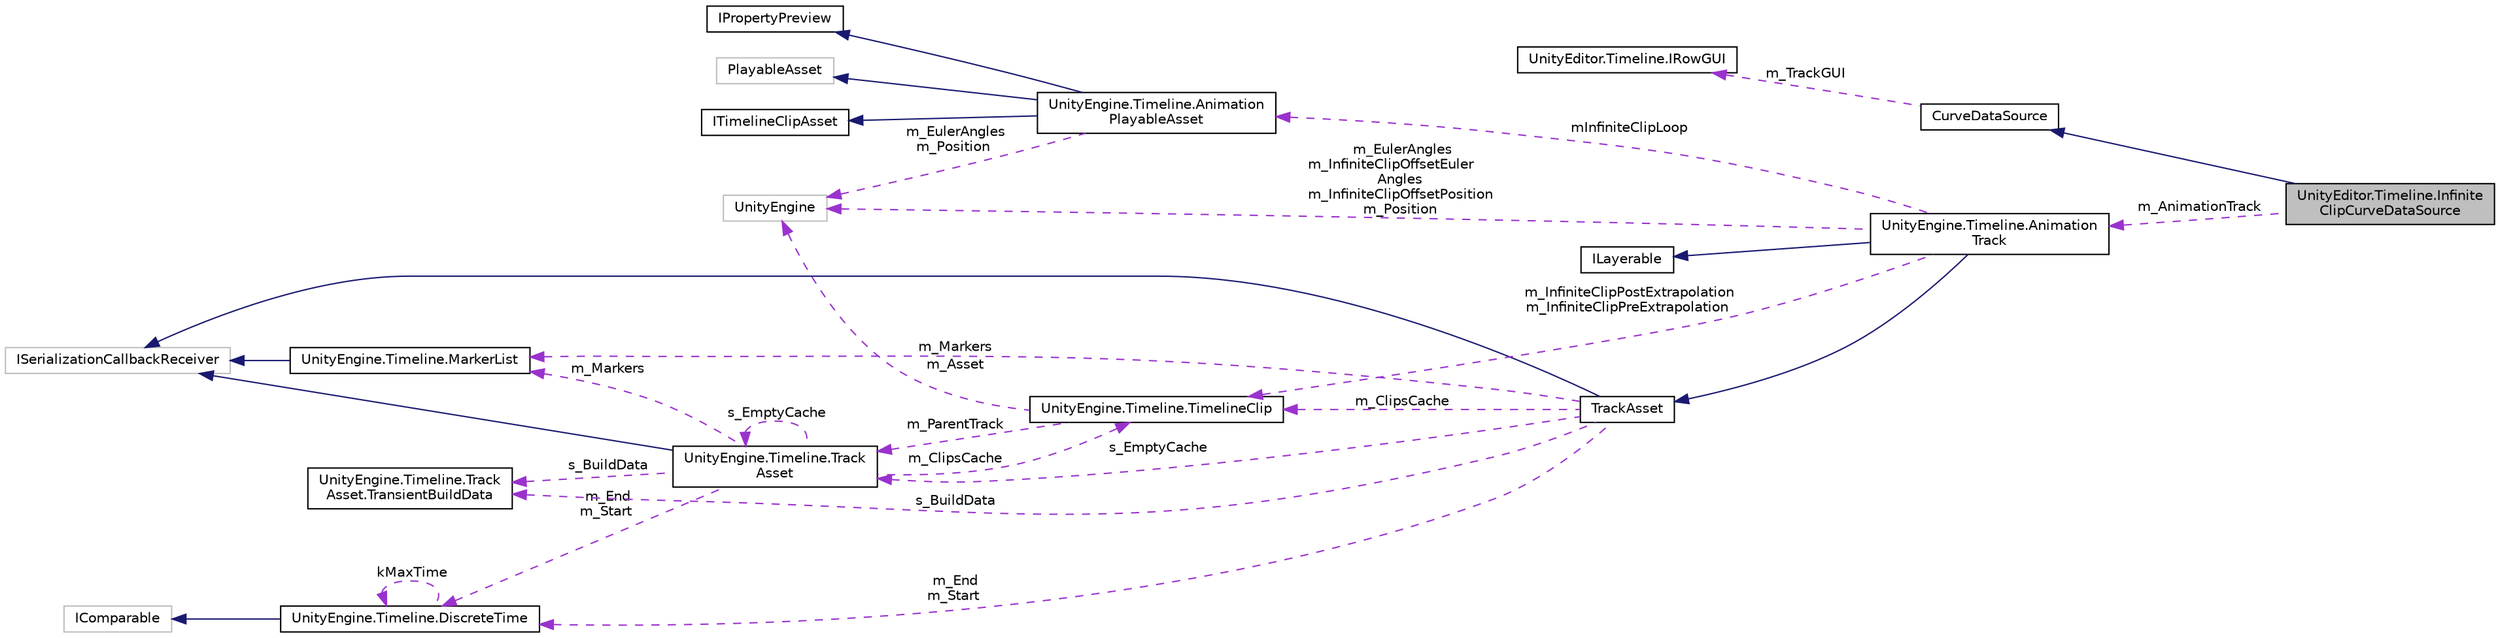 digraph "UnityEditor.Timeline.InfiniteClipCurveDataSource"
{
 // LATEX_PDF_SIZE
  edge [fontname="Helvetica",fontsize="10",labelfontname="Helvetica",labelfontsize="10"];
  node [fontname="Helvetica",fontsize="10",shape=record];
  rankdir="LR";
  Node1 [label="UnityEditor.Timeline.Infinite\lClipCurveDataSource",height=0.2,width=0.4,color="black", fillcolor="grey75", style="filled", fontcolor="black",tooltip=" "];
  Node2 -> Node1 [dir="back",color="midnightblue",fontsize="10",style="solid",fontname="Helvetica"];
  Node2 [label="CurveDataSource",height=0.2,width=0.4,color="black", fillcolor="white", style="filled",URL="$class_unity_editor_1_1_timeline_1_1_curve_data_source.html",tooltip=" "];
  Node3 -> Node2 [dir="back",color="darkorchid3",fontsize="10",style="dashed",label=" m_TrackGUI" ,fontname="Helvetica"];
  Node3 [label="UnityEditor.Timeline.IRowGUI",height=0.2,width=0.4,color="black", fillcolor="white", style="filled",URL="$interface_unity_editor_1_1_timeline_1_1_i_row_g_u_i.html",tooltip=" "];
  Node4 -> Node1 [dir="back",color="darkorchid3",fontsize="10",style="dashed",label=" m_AnimationTrack" ,fontname="Helvetica"];
  Node4 [label="UnityEngine.Timeline.Animation\lTrack",height=0.2,width=0.4,color="black", fillcolor="white", style="filled",URL="$class_unity_engine_1_1_timeline_1_1_animation_track.html",tooltip="A Timeline track used for playing back animations on an Animator."];
  Node5 -> Node4 [dir="back",color="midnightblue",fontsize="10",style="solid",fontname="Helvetica"];
  Node5 [label="TrackAsset",height=0.2,width=0.4,color="black", fillcolor="white", style="filled",URL="$class_unity_engine_1_1_timeline_1_1_track_asset.html",tooltip="A PlayableAsset representing a track inside a timeline."];
  Node6 -> Node5 [dir="back",color="midnightblue",fontsize="10",style="solid",fontname="Helvetica"];
  Node6 [label="ISerializationCallbackReceiver",height=0.2,width=0.4,color="grey75", fillcolor="white", style="filled",tooltip=" "];
  Node7 -> Node5 [dir="back",color="darkorchid3",fontsize="10",style="dashed",label=" m_Markers" ,fontname="Helvetica"];
  Node7 [label="UnityEngine.Timeline.MarkerList",height=0.2,width=0.4,color="black", fillcolor="white", style="filled",URL="$struct_unity_engine_1_1_timeline_1_1_marker_list.html",tooltip=" "];
  Node6 -> Node7 [dir="back",color="midnightblue",fontsize="10",style="solid",fontname="Helvetica"];
  Node8 -> Node5 [dir="back",color="darkorchid3",fontsize="10",style="dashed",label=" m_End\nm_Start" ,fontname="Helvetica"];
  Node8 [label="UnityEngine.Timeline.DiscreteTime",height=0.2,width=0.4,color="black", fillcolor="white", style="filled",URL="$struct_unity_engine_1_1_timeline_1_1_discrete_time.html",tooltip=" "];
  Node9 -> Node8 [dir="back",color="midnightblue",fontsize="10",style="solid",fontname="Helvetica"];
  Node9 [label="IComparable",height=0.2,width=0.4,color="grey75", fillcolor="white", style="filled",tooltip=" "];
  Node8 -> Node8 [dir="back",color="darkorchid3",fontsize="10",style="dashed",label=" kMaxTime" ,fontname="Helvetica"];
  Node10 -> Node5 [dir="back",color="darkorchid3",fontsize="10",style="dashed",label=" m_ClipsCache" ,fontname="Helvetica"];
  Node10 [label="UnityEngine.Timeline.TimelineClip",height=0.2,width=0.4,color="black", fillcolor="white", style="filled",URL="$class_unity_engine_1_1_timeline_1_1_timeline_clip.html",tooltip="Represents a clip on the timeline."];
  Node11 -> Node10 [dir="back",color="darkorchid3",fontsize="10",style="dashed",label=" m_Asset" ,fontname="Helvetica"];
  Node11 [label="UnityEngine",height=0.2,width=0.4,color="grey75", fillcolor="white", style="filled",tooltip=" "];
  Node12 -> Node10 [dir="back",color="darkorchid3",fontsize="10",style="dashed",label=" m_ParentTrack" ,fontname="Helvetica"];
  Node12 [label="UnityEngine.Timeline.Track\lAsset",height=0.2,width=0.4,color="black", fillcolor="white", style="filled",URL="$class_unity_engine_1_1_timeline_1_1_track_asset.html",tooltip="A PlayableAsset representing a track inside a timeline."];
  Node6 -> Node12 [dir="back",color="midnightblue",fontsize="10",style="solid",fontname="Helvetica"];
  Node7 -> Node12 [dir="back",color="darkorchid3",fontsize="10",style="dashed",label=" m_Markers" ,fontname="Helvetica"];
  Node8 -> Node12 [dir="back",color="darkorchid3",fontsize="10",style="dashed",label=" m_End\nm_Start" ,fontname="Helvetica"];
  Node10 -> Node12 [dir="back",color="darkorchid3",fontsize="10",style="dashed",label=" m_ClipsCache" ,fontname="Helvetica"];
  Node12 -> Node12 [dir="back",color="darkorchid3",fontsize="10",style="dashed",label=" s_EmptyCache" ,fontname="Helvetica"];
  Node13 -> Node12 [dir="back",color="darkorchid3",fontsize="10",style="dashed",label=" s_BuildData" ,fontname="Helvetica"];
  Node13 [label="UnityEngine.Timeline.Track\lAsset.TransientBuildData",height=0.2,width=0.4,color="black", fillcolor="white", style="filled",URL="$struct_unity_engine_1_1_timeline_1_1_track_asset_1_1_transient_build_data.html",tooltip=" "];
  Node12 -> Node5 [dir="back",color="darkorchid3",fontsize="10",style="dashed",label=" s_EmptyCache" ,fontname="Helvetica"];
  Node13 -> Node5 [dir="back",color="darkorchid3",fontsize="10",style="dashed",label=" s_BuildData" ,fontname="Helvetica"];
  Node14 -> Node4 [dir="back",color="midnightblue",fontsize="10",style="solid",fontname="Helvetica"];
  Node14 [label="ILayerable",height=0.2,width=0.4,color="black", fillcolor="white", style="filled",URL="$interface_unity_engine_1_1_timeline_1_1_i_layerable.html",tooltip="Implement this interface on a TrackAsset derived class to support layers"];
  Node11 -> Node4 [dir="back",color="darkorchid3",fontsize="10",style="dashed",label=" m_EulerAngles\nm_InfiniteClipOffsetEuler\lAngles\nm_InfiniteClipOffsetPosition\nm_Position" ,fontname="Helvetica"];
  Node10 -> Node4 [dir="back",color="darkorchid3",fontsize="10",style="dashed",label=" m_InfiniteClipPostExtrapolation\nm_InfiniteClipPreExtrapolation" ,fontname="Helvetica"];
  Node15 -> Node4 [dir="back",color="darkorchid3",fontsize="10",style="dashed",label=" mInfiniteClipLoop" ,fontname="Helvetica"];
  Node15 [label="UnityEngine.Timeline.Animation\lPlayableAsset",height=0.2,width=0.4,color="black", fillcolor="white", style="filled",URL="$class_unity_engine_1_1_timeline_1_1_animation_playable_asset.html",tooltip="A Playable Asset that represents a single AnimationClip clip."];
  Node16 -> Node15 [dir="back",color="midnightblue",fontsize="10",style="solid",fontname="Helvetica"];
  Node16 [label="PlayableAsset",height=0.2,width=0.4,color="grey75", fillcolor="white", style="filled",tooltip=" "];
  Node17 -> Node15 [dir="back",color="midnightblue",fontsize="10",style="solid",fontname="Helvetica"];
  Node17 [label="ITimelineClipAsset",height=0.2,width=0.4,color="black", fillcolor="white", style="filled",URL="$interface_unity_engine_1_1_timeline_1_1_i_timeline_clip_asset.html",tooltip="Implement this interface to support advanced features of timeline clips."];
  Node18 -> Node15 [dir="back",color="midnightblue",fontsize="10",style="solid",fontname="Helvetica"];
  Node18 [label="IPropertyPreview",height=0.2,width=0.4,color="black", fillcolor="white", style="filled",URL="$interface_unity_engine_1_1_timeline_1_1_i_property_preview.html",tooltip="Implement this interface in a PlayableAsset to specify which properties will be modified when Timelin..."];
  Node11 -> Node15 [dir="back",color="darkorchid3",fontsize="10",style="dashed",label=" m_EulerAngles\nm_Position" ,fontname="Helvetica"];
}
